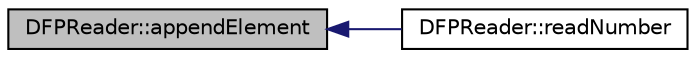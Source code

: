 digraph "DFPReader::appendElement"
{
  edge [fontname="Helvetica",fontsize="10",labelfontname="Helvetica",labelfontsize="10"];
  node [fontname="Helvetica",fontsize="10",shape=record];
  rankdir="LR";
  Node10 [label="DFPReader::appendElement",height=0.2,width=0.4,color="black", fillcolor="grey75", style="filled", fontcolor="black"];
  Node10 -> Node11 [dir="back",color="midnightblue",fontsize="10",style="solid",fontname="Helvetica"];
  Node11 [label="DFPReader::readNumber",height=0.2,width=0.4,color="black", fillcolor="white", style="filled",URL="$classDFPReader.html#afbeaf83f8c5cd0f2dd66cc519a51d24c"];
}
